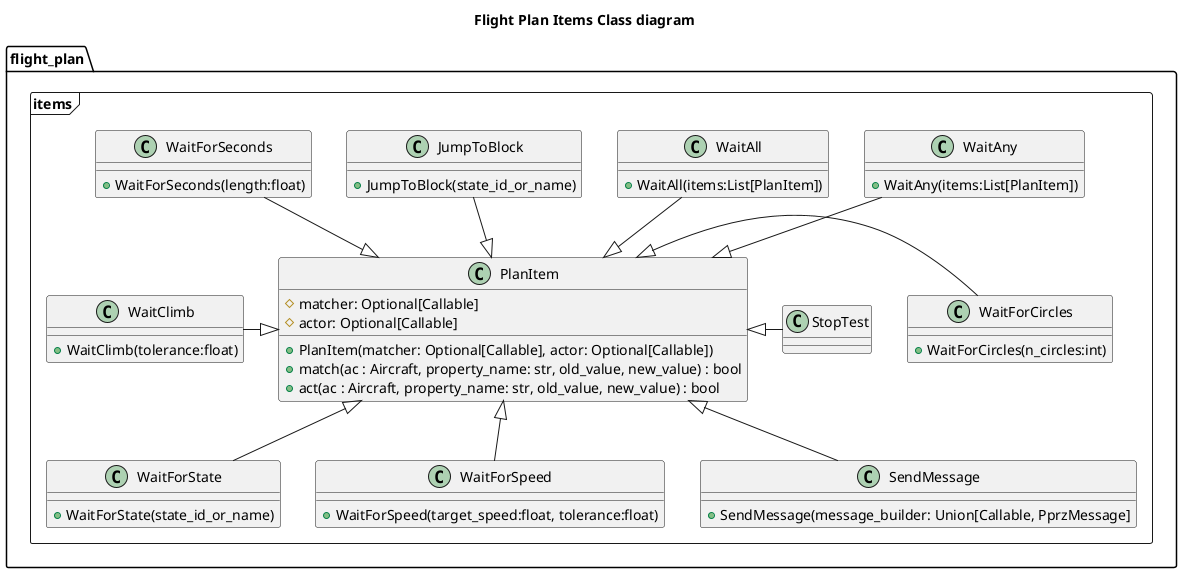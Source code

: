 @startuml
title Flight Plan Items Class diagram

package flight_plan.items <<Frame>> {
    class PlanItem {
        #matcher: Optional[Callable]
        #actor: Optional[Callable]
        +PlanItem(matcher: Optional[Callable], actor: Optional[Callable])
        +match(ac : Aircraft, property_name: str, old_value, new_value) : bool
        +act(ac : Aircraft, property_name: str, old_value, new_value) : bool

    }
    class WaitAny {
        +WaitAny(items:List[PlanItem])
    }
    class WaitAll {
        +WaitAll(items:List[PlanItem])
    }
    class WaitForState {
        +WaitForState(state_id_or_name)
    }
    class WaitForSpeed {
        +WaitForSpeed(target_speed:float, tolerance:float)
    }
    class JumpToBlock {
        +JumpToBlock(state_id_or_name)
    }
    class WaitForCircles {
        +WaitForCircles(n_circles:int)
    }
    class WaitClimb {
        +WaitClimb(tolerance:float)
    }
    class WaitForSeconds {
        +WaitForSeconds(length:float)
    }
    class StopTest {

    }
    class SendMessage {
        +SendMessage(message_builder: Union[Callable, PprzMessage]
    }

    WaitAny -d-|> PlanItem
    WaitAll -d-|> PlanItem

    WaitForState -up-|> PlanItem
    WaitForSpeed -up-|> PlanItem
    SendMessage -u-|> PlanItem

    WaitClimb -r-|> PlanItem
    WaitForSeconds -d-|> PlanItem
    JumpToBlock -d-|> PlanItem

    WaitForCircles -l-|> PlanItem
    StopTest -l-|> PlanItem
}
@enduml
